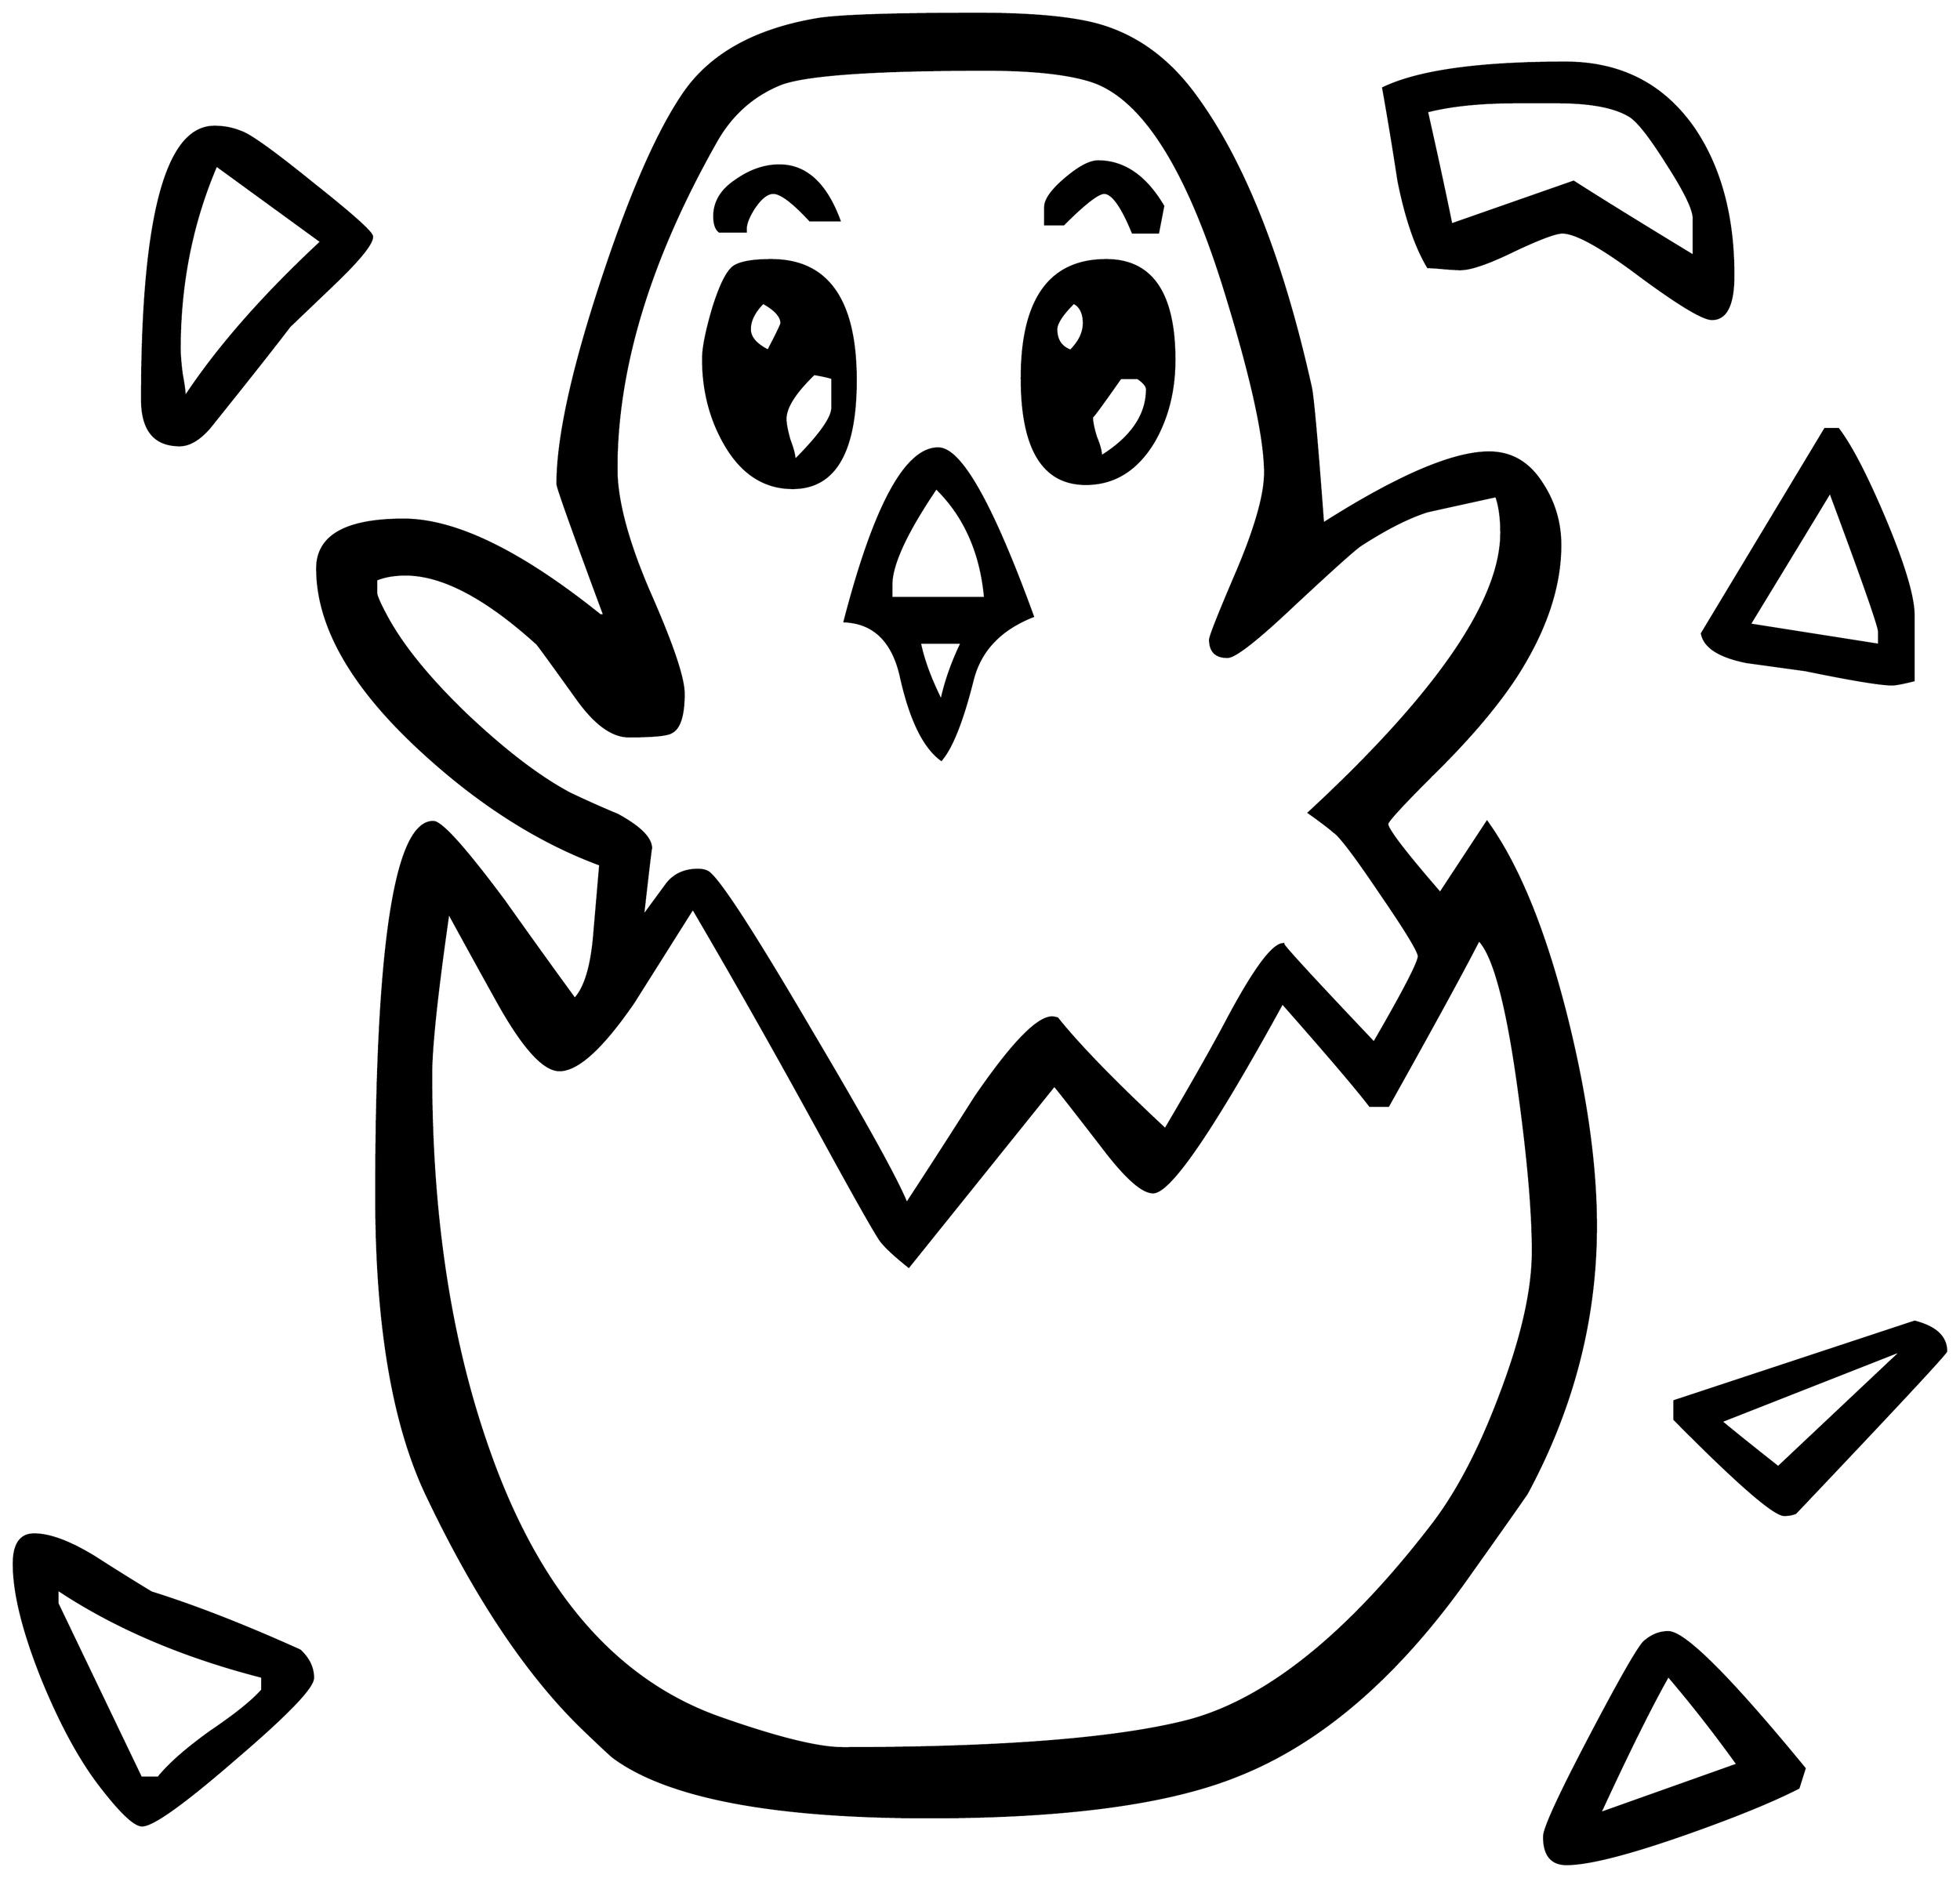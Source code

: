 


\begin{tikzpicture}[y=0.80pt, x=0.80pt, yscale=-1.0, xscale=1.0, inner sep=0pt, outer sep=0pt]
\begin{scope}[shift={(100.0,1661.0)},nonzero rule]
  \path[draw=.,fill=.,line width=1.600pt] (1771.0,-1189.0) ..
    controls (1771.0,-1160.333) and (1764.0,-1146.0) ..
    (1750.0,-1146.0) .. controls (1741.333,-1146.0) and
    (1718.0,-1160.0) .. (1680.0,-1188.0) .. controls
    (1642.0,-1216.667) and (1616.333,-1231.0) .. (1603.0,-1231.0) ..
    controls (1596.333,-1231.0) and (1580.333,-1225.0) ..
    (1555.0,-1213.0) .. controls (1530.333,-1201.0) and
    (1513.0,-1195.0) .. (1503.0,-1195.0) .. controls
    (1499.0,-1195.0) and (1493.333,-1195.333) .. (1486.0,-1196.0) ..
    controls (1478.667,-1196.667) and (1473.667,-1197.0) ..
    (1471.0,-1197.0) .. controls (1459.0,-1217.0) and
    (1449.333,-1245.333) .. (1442.0,-1282.0) .. controls
    (1437.333,-1312.667) and (1432.333,-1343.0) .. (1427.0,-1373.0) ..
    controls (1461.667,-1389.667) and (1521.333,-1398.0) ..
    (1606.0,-1398.0) .. controls (1660.667,-1398.0) and
    (1703.0,-1376.0) .. (1733.0,-1332.0) .. controls
    (1758.333,-1294.0) and (1771.0,-1246.333) .. (1771.0,-1189.0) --
    cycle(1948.0,-791.0) .. controls (1937.333,-788.333) and
    (1930.333,-787.0) .. (1927.0,-787.0) .. controls
    (1915.667,-787.0) and (1887.333,-791.667) .. (1842.0,-801.0) ..
    controls (1822.667,-803.667) and (1803.333,-806.333) ..
    (1784.0,-809.0) .. controls (1757.333,-814.333) and
    (1742.667,-823.667) .. (1740.0,-837.0) -- (1861.0,-1038.0) --
    (1874.0,-1038.0) .. controls (1886.667,-1021.333) and
    (1902.0,-991.667) .. (1920.0,-949.0) .. controls
    (1938.667,-904.333) and (1948.0,-873.0) .. (1948.0,-855.0) --
    (1948.0,-791.0) -- cycle(1980.0,-132.0) .. controls
    (1980.0,-130.0) and (1930.667,-77.0) .. (1832.0,27.0) ..
    controls (1828.667,28.333) and (1825.0,29.0) .. (1821.0,29.0) ..
    controls (1811.0,29.0) and (1775.0,-2.333) .. (1713.0,-65.0)
    -- (1713.0,-83.0) -- (1949.0,-161.0) .. controls
    (1969.667,-155.667) and (1980.0,-146.0) .. (1980.0,-132.0) --
    cycle(1636.0,-255.0) .. controls (1636.0,-163.667) and
    (1613.333,-76.0) .. (1568.0,8.0) .. controls (1556.0,25.333) and
    (1537.667,51.333) .. (1513.0,86.0) .. controls (1443.0,186.0)
    and (1366.667,252.333) .. (1284.0,285.0) .. controls
    (1216.667,312.333) and (1115.667,326.0) .. (981.0,326.0) ..
    controls (827.667,326.0) and (724.333,306.333) .. (671.0,267.0) ..
    controls (667.667,264.333) and (657.333,254.667) .. (640.0,238.0) ..
    controls (585.333,184.667) and (534.333,108.0) .. (487.0,8.0) ..
    controls (454.333,-61.333) and (438.0,-159.0) .. (438.0,-285.0)
    .. controls (438.0,-529.667) and (456.667,-652.0) ..
    (494.0,-652.0) .. controls (502.0,-652.0) and (525.333,-626.0)
    .. (564.0,-574.0) .. controls (586.667,-542.0) and
    (609.667,-510.0) .. (633.0,-478.0) .. controls (643.0,-488.667)
    and (649.333,-509.333) .. (652.0,-540.0) .. controls
    (654.0,-563.333) and (656.0,-586.667) .. (658.0,-610.0) ..
    controls (596.667,-632.667) and (537.333,-670.667) .. (480.0,-724.0)
    .. controls (413.333,-786.0) and (380.0,-845.0) ..
    (380.0,-901.0) .. controls (380.0,-933.0) and (408.333,-949.0)
    .. (465.0,-949.0) .. controls (515.667,-949.0) and
    (580.0,-917.667) .. (658.0,-855.0) -- (662.0,-855.0) ..
    controls (631.333,-937.667) and (616.0,-980.667) .. (616.0,-984.0)
    .. controls (616.0,-1028.667) and (630.333,-1094.667) ..
    (659.0,-1182.0) .. controls (687.667,-1269.333) and
    (715.0,-1331.667) .. (741.0,-1369.0) .. controls
    (767.667,-1407.0) and (811.667,-1431.0) .. (873.0,-1441.0) ..
    controls (895.667,-1444.333) and (947.667,-1446.0) ..
    (1029.0,-1446.0) .. controls (1084.333,-1446.0) and
    (1125.0,-1442.0) .. (1151.0,-1434.0) .. controls
    (1185.667,-1423.333) and (1215.333,-1401.667) .. (1240.0,-1369.0) ..
    controls (1288.667,-1304.333) and (1327.333,-1207.667) ..
    (1356.0,-1079.0) .. controls (1358.0,-1070.333) and
    (1362.0,-1025.667) .. (1368.0,-945.0) .. controls
    (1441.333,-991.667) and (1495.667,-1015.0) .. (1531.0,-1015.0) ..
    controls (1552.333,-1015.0) and (1569.333,-1005.333) ..
    (1582.0,-986.0) .. controls (1594.667,-967.333) and
    (1601.0,-946.667) .. (1601.0,-924.0) .. controls
    (1601.0,-882.667) and (1586.333,-839.333) .. (1557.0,-794.0) ..
    controls (1537.667,-764.667) and (1510.333,-732.667) ..
    (1475.0,-698.0) .. controls (1445.667,-668.667) and
    (1431.0,-652.667) .. (1431.0,-650.0) .. controls
    (1431.0,-644.667) and (1448.333,-622.0) .. (1483.0,-582.0) --
    (1529.0,-652.0) .. controls (1559.667,-609.333) and
    (1585.667,-545.667) .. (1607.0,-461.0) .. controls
    (1626.333,-383.667) and (1636.0,-315.0) .. (1636.0,-255.0) --
    cycle(434.0,-1227.0) .. controls (434.0,-1220.333) and
    (422.333,-1205.667) .. (399.0,-1183.0) .. controls
    (383.667,-1168.333) and (368.333,-1153.667) .. (353.0,-1139.0) ..
    controls (335.667,-1116.333) and (309.333,-1083.0) ..
    (274.0,-1039.0) .. controls (264.0,-1027.667) and
    (254.333,-1022.0) .. (245.0,-1022.0) .. controls
    (220.333,-1022.0) and (208.0,-1037.0) .. (208.0,-1067.0) ..
    controls (208.0,-1245.667) and (231.667,-1335.0) ..
    (279.0,-1335.0) .. controls (288.333,-1335.0) and
    (297.0,-1333.333) .. (305.0,-1330.0) .. controls
    (313.667,-1327.333) and (337.333,-1310.333) .. (376.0,-1279.0) ..
    controls (414.667,-1248.333) and (434.0,-1231.0) ..
    (434.0,-1227.0) -- cycle(1841.0,278.0) -- (1835.0,297.0) ..
    controls (1809.0,310.333) and (1771.333,325.667) .. (1722.0,343.0)
    .. controls (1666.667,362.333) and (1628.333,372.0) ..
    (1607.0,372.0) .. controls (1592.333,372.0) and (1585.0,363.0)
    .. (1585.0,345.0) .. controls (1585.0,337.0) and
    (1599.667,305.0) .. (1629.0,249.0) .. controls (1658.333,193.0)
    and (1676.333,161.333) .. (1683.0,154.0) .. controls
    (1690.333,147.333) and (1698.333,144.0) .. (1707.0,144.0) ..
    controls (1723.0,144.0) and (1767.667,188.667) .. (1841.0,278.0)
    -- cycle(376.0,189.0) .. controls (376.0,198.333) and
    (350.667,224.667) .. (300.0,268.0) .. controls (249.333,312.0) and
    (218.667,334.0) .. (208.0,334.0) .. controls (200.667,334.0) and
    (187.0,321.0) .. (167.0,295.0) .. controls (147.0,269.0) and
    (128.0,234.0) .. (110.0,190.0) .. controls (91.333,143.333) and
    (82.0,105.667) .. (82.0,77.0) .. controls (82.0,57.667) and
    (88.667,48.0) .. (102.0,48.0) .. controls (117.333,48.0) and
    (137.0,55.333) .. (161.0,70.0) .. controls (179.667,82.0) and
    (198.333,93.667) .. (217.0,105.0) .. controls (259.667,118.333) and
    (308.333,137.333) .. (363.0,162.0) .. controls (371.667,170.0) and
    (376.0,179.0) .. (376.0,189.0) -- cycle(1732.0,-1208.0) --
    (1732.0,-1245.0) .. controls (1732.0,-1253.667) and
    (1723.667,-1271.0) .. (1707.0,-1297.0) .. controls
    (1690.333,-1323.667) and (1678.0,-1339.667) .. (1670.0,-1345.0) ..
    controls (1655.333,-1354.333) and (1631.333,-1359.0) ..
    (1598.0,-1359.0) -- (1558.0,-1359.0) .. controls
    (1522.667,-1359.0) and (1493.333,-1356.0) .. (1470.0,-1350.0) ..
    controls (1479.333,-1308.667) and (1487.333,-1271.667) ..
    (1494.0,-1239.0) -- (1614.0,-1281.0) .. controls
    (1640.0,-1264.333) and (1679.333,-1240.0) .. (1732.0,-1208.0) --
    cycle(1914.0,-826.0) -- (1914.0,-839.0) .. controls
    (1914.0,-844.333) and (1898.0,-890.0) .. (1866.0,-976.0) ..
    controls (1848.667,-947.333) and (1822.333,-904.0) ..
    (1787.0,-846.0) -- (1914.0,-826.0) -- cycle(1937.0,-133.0)
    -- (1759.0,-63.0) .. controls (1771.0,-53.0) and
    (1789.667,-38.0) .. (1815.0,-18.0) -- (1937.0,-133.0) --
    cycle(1543.0,-936.0) .. controls (1543.0,-950.667) and
    (1541.333,-962.667) .. (1538.0,-972.0) .. controls
    (1495.333,-962.667) and (1472.667,-957.667) .. (1470.0,-957.0) ..
    controls (1451.333,-951.0) and (1429.667,-940.0) ..
    (1405.0,-924.0) .. controls (1399.667,-920.667) and
    (1377.0,-900.333) .. (1337.0,-863.0) .. controls
    (1302.333,-830.333) and (1281.333,-814.0) .. (1274.0,-814.0) ..
    controls (1262.667,-814.0) and (1257.0,-819.667) ..
    (1257.0,-831.0) .. controls (1257.0,-834.333) and
    (1266.0,-857.0) .. (1284.0,-899.0) .. controls
    (1302.0,-941.667) and (1311.0,-973.667) .. (1311.0,-995.0) ..
    controls (1311.0,-1029.667) and (1297.667,-1090.0) ..
    (1271.0,-1176.0) .. controls (1233.667,-1296.0) and
    (1190.0,-1364.0) .. (1140.0,-1380.0) .. controls
    (1116.667,-1387.333) and (1082.333,-1391.0) .. (1037.0,-1391.0) ..
    controls (923.667,-1391.0) and (855.667,-1386.0) ..
    (833.0,-1376.0) .. controls (806.333,-1364.667) and
    (785.667,-1345.667) .. (771.0,-1319.0) .. controls
    (706.333,-1204.333) and (674.0,-1097.667) .. (674.0,-999.0) ..
    controls (674.0,-967.667) and (685.0,-926.667) .. (707.0,-876.0)
    .. controls (729.0,-826.0) and (740.0,-793.333) ..
    (740.0,-778.0) .. controls (740.0,-756.667) and (736.0,-744.0)
    .. (728.0,-740.0) .. controls (724.0,-737.333) and
    (710.0,-736.0) .. (686.0,-736.0) .. controls (670.0,-736.0)
    and (653.333,-748.0) .. (636.0,-772.0) .. controls
    (610.667,-807.333) and (597.333,-825.667) .. (596.0,-827.0) ..
    controls (546.0,-872.333) and (503.0,-895.0) .. (467.0,-895.0)
    .. controls (455.667,-895.0) and (446.0,-893.333) ..
    (438.0,-890.0) -- (438.0,-877.0) .. controls (438.0,-874.333)
    and (441.0,-867.333) .. (447.0,-856.0) .. controls
    (462.333,-826.667) and (488.667,-794.0) .. (526.0,-758.0) ..
    controls (564.0,-722.0) and (598.0,-696.0) .. (628.0,-680.0)
    .. controls (643.333,-672.667) and (659.0,-665.667) ..
    (675.0,-659.0) .. controls (697.0,-647.0) and (708.0,-636.0)
    .. (708.0,-626.0) .. controls (708.0,-628.667) and
    (705.333,-606.333) .. (700.0,-559.0) .. controls (707.333,-569.0)
    and (714.667,-579.0) .. (722.0,-589.0) .. controls
    (729.333,-599.667) and (740.0,-605.0) .. (754.0,-605.0) ..
    controls (758.667,-605.0) and (762.333,-604.0) .. (765.0,-602.0)
    .. controls (777.0,-592.0) and (810.333,-540.333) ..
    (865.0,-447.0) .. controls (918.333,-357.0) and (949.667,-300.333)
    .. (959.0,-277.0) .. controls (981.667,-311.667) and
    (1004.0,-346.333) .. (1026.0,-381.0) .. controls
    (1062.0,-433.667) and (1087.333,-460.0) .. (1102.0,-460.0) ..
    controls (1102.667,-460.0) and (1104.333,-459.667) ..
    (1107.0,-459.0) .. controls (1128.333,-432.333) and
    (1163.667,-396.0) .. (1213.0,-350.0) .. controls
    (1237.0,-390.667) and (1256.333,-424.667) .. (1271.0,-452.0) ..
    controls (1299.0,-505.333) and (1318.333,-532.0) ..
    (1329.0,-532.0) .. controls (1327.0,-532.0) and
    (1356.667,-499.667) .. (1418.0,-435.0) .. controls
    (1447.333,-485.667) and (1462.0,-514.0) .. (1462.0,-520.0) ..
    controls (1462.0,-524.667) and (1449.667,-545.0) ..
    (1425.0,-581.0) .. controls (1400.333,-617.667) and
    (1385.0,-638.0) .. (1379.0,-642.0) .. controls
    (1373.667,-646.667) and (1365.333,-653.0) .. (1354.0,-661.0) ..
    controls (1480.0,-777.667) and (1543.0,-869.333) ..
    (1543.0,-936.0) -- cycle(384.0,-1222.0) -- (281.0,-1297.0)
    .. controls (257.0,-1241.0) and (245.0,-1181.0) ..
    (245.0,-1117.0) .. controls (245.0,-1111.0) and
    (245.667,-1102.667) .. (247.0,-1092.0) .. controls
    (249.0,-1081.333) and (250.0,-1073.667) .. (250.0,-1069.0) ..
    controls (282.0,-1117.667) and (326.667,-1168.667) ..
    (384.0,-1222.0) -- cycle(1775.0,274.0) .. controls
    (1753.0,243.333) and (1730.333,214.333) .. (1707.0,187.0) ..
    controls (1690.333,216.333) and (1668.0,261.333) .. (1640.0,322.0)
    .. controls (1670.0,311.333) and (1715.0,295.333) ..
    (1775.0,274.0) -- cycle(1574.0,-230.0) .. controls
    (1574.0,-269.333) and (1569.333,-322.667) .. (1560.0,-390.0) ..
    controls (1548.667,-472.667) and (1535.667,-521.333) ..
    (1521.0,-536.0) .. controls (1505.667,-506.0) and
    (1476.0,-451.667) .. (1432.0,-373.0) -- (1414.0,-373.0) ..
    controls (1401.333,-389.667) and (1372.667,-423.333) ..
    (1328.0,-474.0) .. controls (1260.0,-350.0) and
    (1217.667,-288.0) .. (1201.0,-288.0) .. controls
    (1190.333,-288.0) and (1173.667,-303.0) .. (1151.0,-333.0) ..
    controls (1121.667,-371.0) and (1106.0,-391.0) ..
    (1104.0,-393.0) -- (961.0,-215.0) .. controls (947.667,-225.667)
    and (938.667,-234.0) .. (934.0,-240.0) .. controls
    (929.333,-246.0) and (909.333,-281.333) .. (874.0,-346.0) ..
    controls (831.333,-424.0) and (789.667,-497.667) .. (749.0,-567.0)
    .. controls (729.667,-536.333) and (710.333,-505.667) ..
    (691.0,-475.0) .. controls (660.333,-430.333) and (636.0,-408.0)
    .. (618.0,-408.0) .. controls (602.667,-408.0) and
    (582.667,-430.0) .. (558.0,-474.0) .. controls (541.333,-504.0)
    and (525.0,-533.667) .. (509.0,-563.0) .. controls
    (497.667,-484.333) and (492.0,-431.333) .. (492.0,-404.0) ..
    controls (492.0,-266.0) and (510.333,-144.333) .. (547.0,-39.0)
    .. controls (595.667,102.333) and (671.667,191.333) .. (775.0,228.0)
    .. controls (831.667,248.0) and (872.0,258.0) .. (896.0,258.0)
    .. controls (1050.0,258.0) and (1162.0,249.333) ..
    (1232.0,232.0) .. controls (1310.0,212.667) and (1391.0,148.333)
    .. (1475.0,39.0) .. controls (1499.667,7.0) and (1522.0,-35.667)
    .. (1542.0,-89.0) .. controls (1563.333,-145.0) and
    (1574.0,-192.0) .. (1574.0,-230.0) -- cycle(326.0,201.0) --
    (326.0,188.0) .. controls (248.0,168.0) and (181.0,139.333) ..
    (125.0,102.0) -- (125.0,116.0) -- (207.0,287.0) --
    (224.0,287.0) .. controls (234.0,274.333) and (251.0,259.333) ..
    (275.0,242.0) .. controls (299.667,225.333) and (316.667,211.667) ..
    (326.0,201.0) -- cycle(1211.0,-1257.0) -- (1206.0,-1231.0)
    -- (1181.0,-1231.0) .. controls (1170.333,-1257.0) and
    (1161.0,-1270.0) .. (1153.0,-1270.0) .. controls
    (1147.0,-1270.0) and (1133.667,-1259.667) .. (1113.0,-1239.0) --
    (1095.0,-1239.0) -- (1095.0,-1256.0) .. controls
    (1095.0,-1263.333) and (1101.667,-1272.667) .. (1115.0,-1284.0) ..
    controls (1128.333,-1295.333) and (1139.0,-1301.0) ..
    (1147.0,-1301.0) .. controls (1172.333,-1301.0) and
    (1193.667,-1286.333) .. (1211.0,-1257.0) --
    cycle(1222.0,-1106.0) .. controls (1222.0,-1076.0) and
    (1215.333,-1049.333) .. (1202.0,-1026.0) .. controls
    (1185.333,-998.0) and (1163.0,-984.0) .. (1135.0,-984.0) ..
    controls (1093.0,-984.0) and (1072.0,-1018.667) ..
    (1072.0,-1088.0) .. controls (1072.0,-1165.333) and
    (1099.667,-1204.0) .. (1155.0,-1204.0) .. controls
    (1199.667,-1204.0) and (1222.0,-1171.333) .. (1222.0,-1106.0) --
    cycle(893.0,-1243.0) -- (864.0,-1243.0) .. controls
    (847.333,-1261.0) and (835.333,-1270.0) .. (828.0,-1270.0) ..
    controls (822.0,-1270.0) and (815.667,-1265.0) ..
    (809.0,-1255.0) .. controls (803.0,-1245.667) and
    (800.333,-1238.0) .. (801.0,-1232.0) -- (775.0,-1232.0) ..
    controls (771.667,-1234.667) and (770.0,-1239.667) ..
    (770.0,-1247.0) .. controls (770.0,-1261.0) and
    (777.0,-1272.667) .. (791.0,-1282.0) .. controls
    (805.0,-1292.0) and (819.333,-1297.0) .. (834.0,-1297.0) ..
    controls (860.0,-1297.0) and (879.667,-1279.0) ..
    (893.0,-1243.0) -- cycle(909.0,-1086.0) .. controls
    (909.0,-1015.333) and (888.333,-980.0) .. (847.0,-980.0) ..
    controls (819.0,-980.0) and (796.667,-994.667) ..
    (780.0,-1024.0) .. controls (766.0,-1048.667) and
    (759.0,-1076.333) .. (759.0,-1107.0) .. controls
    (759.0,-1117.667) and (762.333,-1134.333) .. (769.0,-1157.0) ..
    controls (776.333,-1180.333) and (783.333,-1194.0) ..
    (790.0,-1198.0) .. controls (796.667,-1202.0) and
    (808.667,-1204.0) .. (826.0,-1204.0) .. controls
    (881.333,-1204.0) and (909.0,-1164.667) .. (909.0,-1086.0) --
    cycle(1083.0,-854.0) .. controls (1051.0,-841.333) and
    (1031.333,-820.667) .. (1024.0,-792.0) .. controls
    (1014.0,-752.0) and (1003.667,-725.667) .. (993.0,-713.0) ..
    controls (975.667,-725.667) and (962.333,-753.333) .. (953.0,-796.0)
    .. controls (945.0,-830.0) and (926.667,-847.667) ..
    (898.0,-849.0) .. controls (927.333,-962.333) and
    (958.0,-1019.0) .. (990.0,-1019.0) .. controls
    (1012.0,-1019.0) and (1043.0,-964.0) .. (1083.0,-854.0) --
    cycle(1133.0,-1142.0) .. controls (1133.0,-1152.0) and
    (1129.667,-1158.667) .. (1123.0,-1162.0) .. controls
    (1111.667,-1150.667) and (1106.0,-1142.0) .. (1106.0,-1136.0) ..
    controls (1106.0,-1125.333) and (1110.667,-1118.333) ..
    (1120.0,-1115.0) .. controls (1128.667,-1123.667) and
    (1133.0,-1132.667) .. (1133.0,-1142.0) --
    cycle(1195.0,-1077.0) .. controls (1195.0,-1080.333) and
    (1192.0,-1084.0) .. (1186.0,-1088.0) -- (1169.0,-1088.0) ..
    controls (1150.333,-1061.333) and (1141.0,-1048.667) ..
    (1141.0,-1050.0) .. controls (1141.0,-1045.333) and
    (1142.333,-1038.667) .. (1145.0,-1030.0) .. controls
    (1148.333,-1022.0) and (1150.0,-1015.667) .. (1150.0,-1011.0) ..
    controls (1180.0,-1029.667) and (1195.0,-1051.667) ..
    (1195.0,-1077.0) -- cycle(836.0,-1142.0) .. controls
    (836.0,-1148.667) and (830.0,-1155.333) .. (818.0,-1162.0) ..
    controls (809.333,-1153.333) and (805.0,-1144.667) ..
    (805.0,-1136.0) .. controls (805.0,-1128.0) and
    (811.0,-1121.0) .. (823.0,-1115.0) .. controls
    (831.667,-1131.667) and (836.0,-1140.667) .. (836.0,-1142.0) --
    cycle(1036.0,-872.0) .. controls (1032.0,-916.667) and
    (1016.0,-952.667) .. (988.0,-980.0) .. controls (958.667,-936.667)
    and (944.0,-905.0) .. (944.0,-885.0) -- (944.0,-872.0) --
    (1036.0,-872.0) -- cycle(886.0,-1059.0) -- (886.0,-1088.0)
    .. controls (882.0,-1089.333) and (876.0,-1090.667) ..
    (868.0,-1092.0) .. controls (849.333,-1074.0) and
    (840.0,-1059.333) .. (840.0,-1048.0) .. controls
    (840.0,-1043.333) and (841.333,-1036.333) .. (844.0,-1027.0) ..
    controls (847.333,-1018.333) and (849.0,-1011.667) ..
    (849.0,-1007.0) .. controls (873.667,-1031.667) and
    (886.0,-1049.0) .. (886.0,-1059.0) -- cycle(1013.0,-828.0)
    -- (972.0,-828.0) .. controls (975.333,-811.333) and
    (982.333,-792.333) .. (993.0,-771.0) .. controls (997.0,-789.667)
    and (1003.667,-808.667) .. (1013.0,-828.0) -- cycle;
\end{scope}

\end{tikzpicture}

